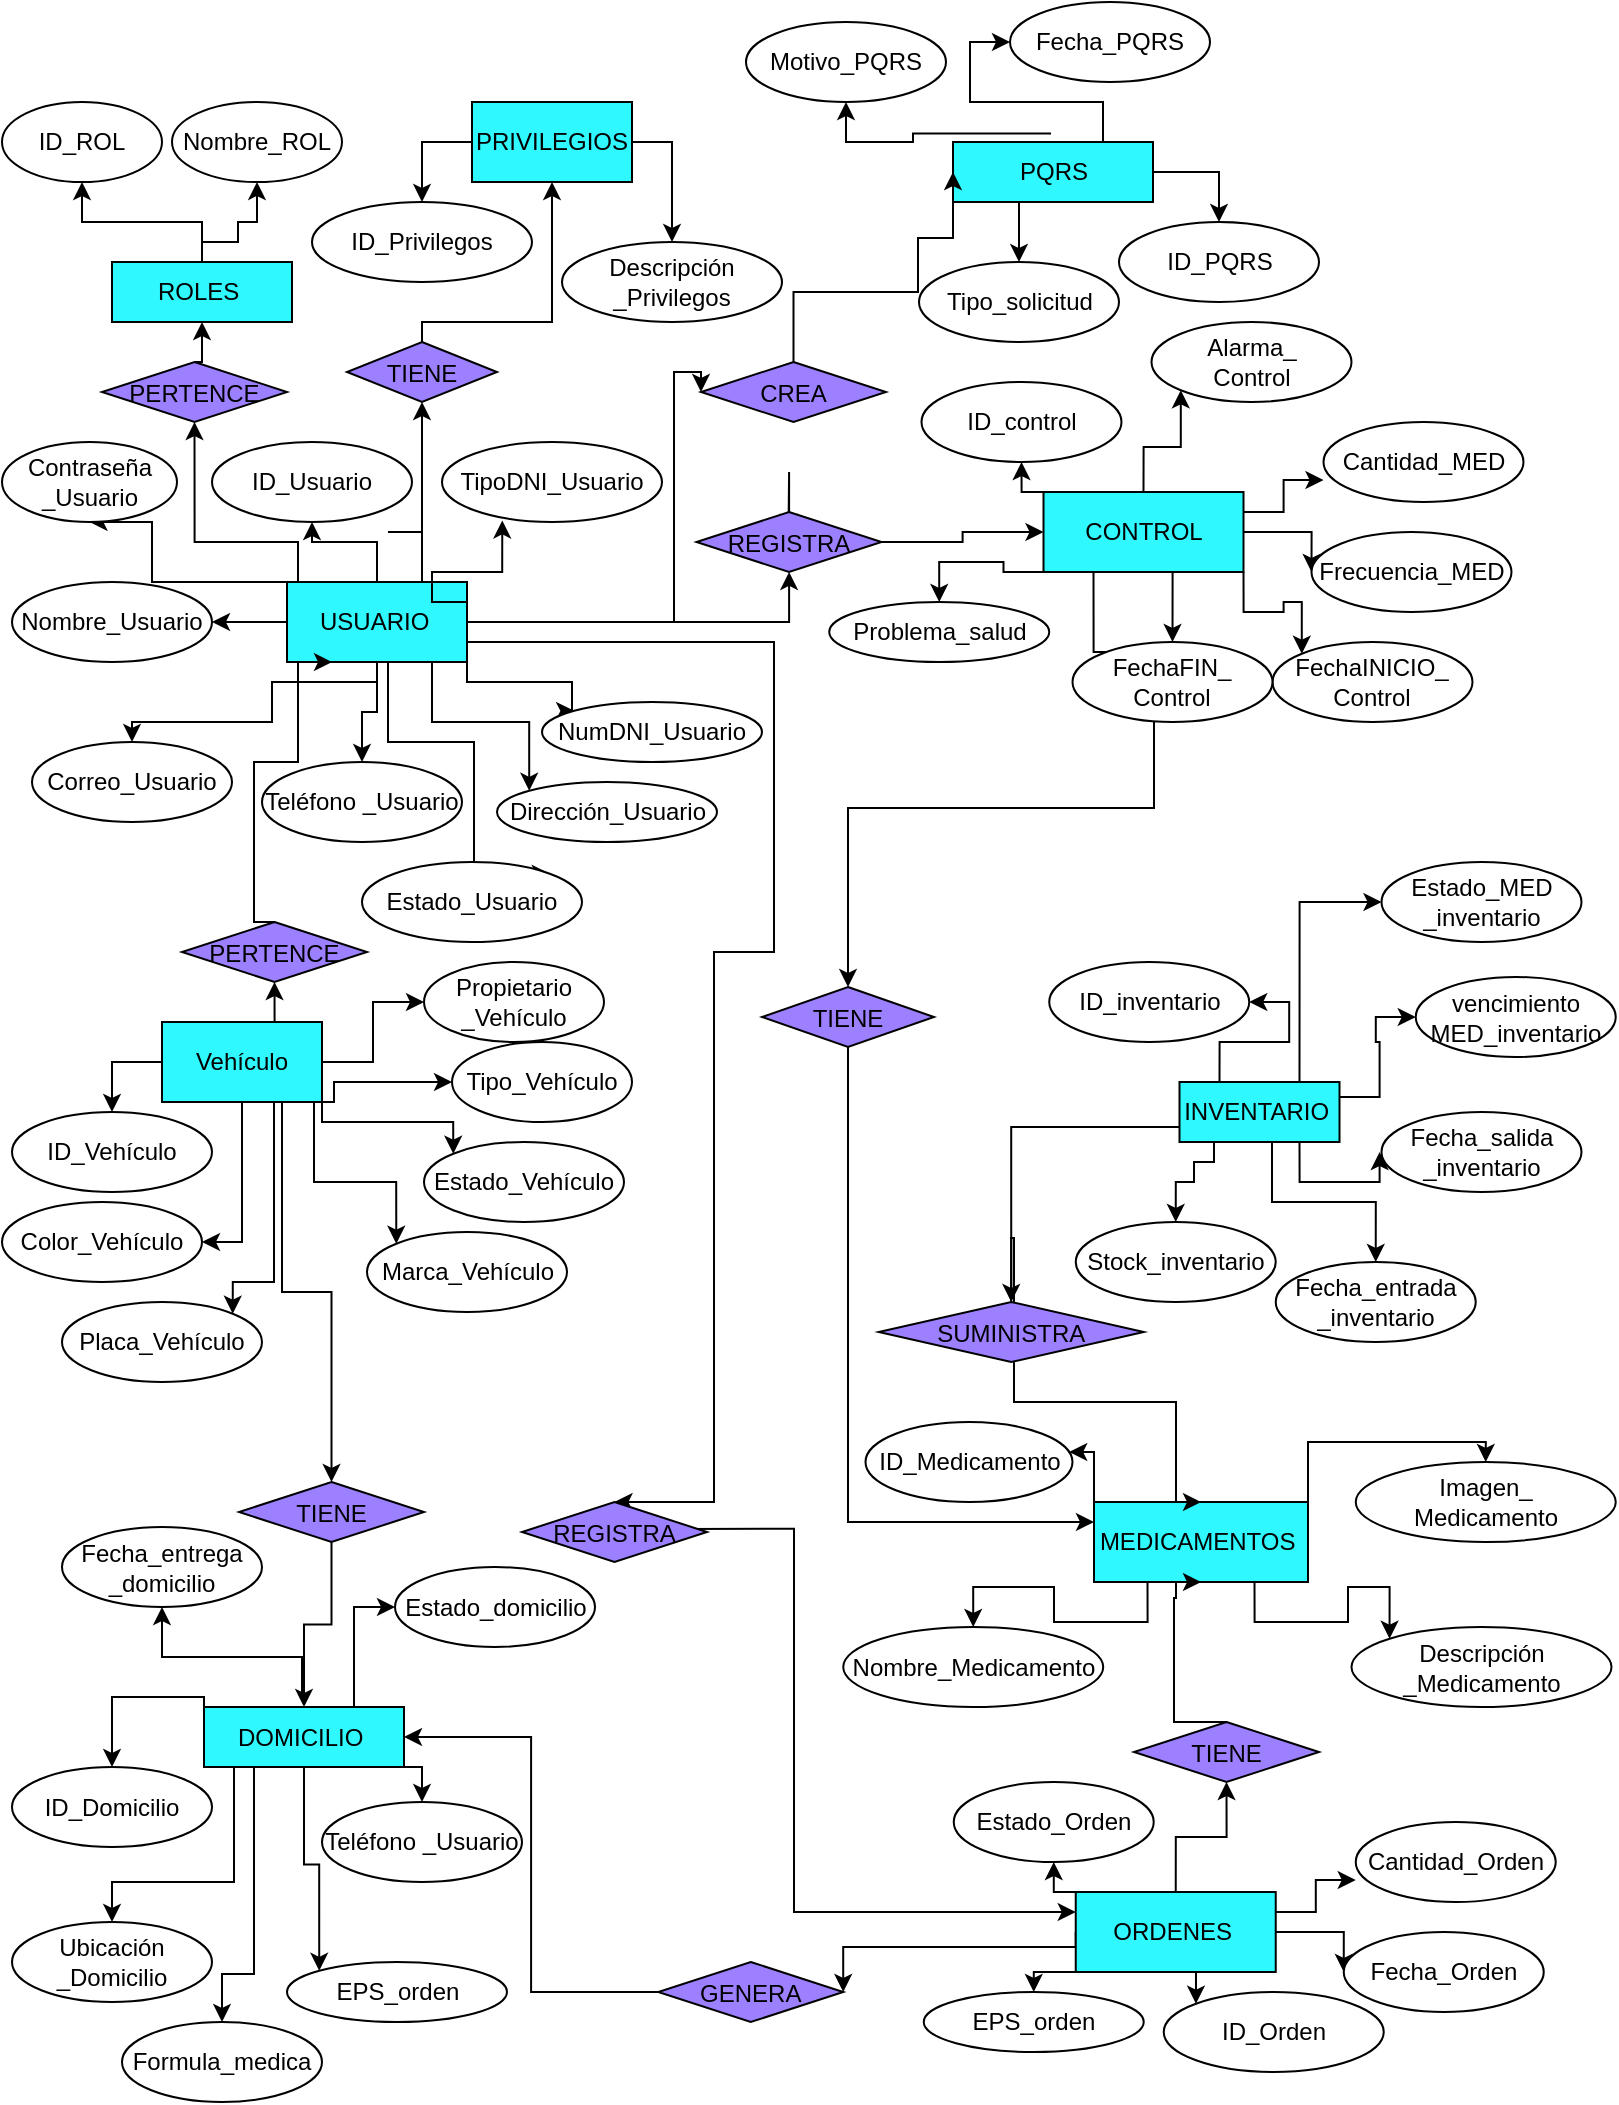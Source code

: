 <mxfile version="27.2.0">
  <diagram name="Página-1" id="BkU9QhQUIdd68A8L0P6W">
    <mxGraphModel dx="1997" dy="1037" grid="1" gridSize="10" guides="1" tooltips="1" connect="1" arrows="1" fold="1" page="1" pageScale="1" pageWidth="827" pageHeight="1169" math="0" shadow="0">
      <root>
        <mxCell id="0" />
        <mxCell id="1" parent="0" />
        <mxCell id="xaVwnvX1pW1te5dj2mxQ-4" style="edgeStyle=orthogonalEdgeStyle;rounded=0;orthogonalLoop=1;jettySize=auto;html=1;entryX=0.5;entryY=1;entryDx=0;entryDy=0;" parent="1" source="90ok9S_lP7ERI0MDJw1I-1" target="xaVwnvX1pW1te5dj2mxQ-1" edge="1">
          <mxGeometry relative="1" as="geometry">
            <mxPoint x="49" y="110" as="targetPoint" />
          </mxGeometry>
        </mxCell>
        <mxCell id="xaVwnvX1pW1te5dj2mxQ-5" style="edgeStyle=orthogonalEdgeStyle;rounded=0;orthogonalLoop=1;jettySize=auto;html=1;exitX=0.5;exitY=1;exitDx=0;exitDy=0;entryX=0.5;entryY=1;entryDx=0;entryDy=0;" parent="1" source="90ok9S_lP7ERI0MDJw1I-1" target="xaVwnvX1pW1te5dj2mxQ-3" edge="1">
          <mxGeometry relative="1" as="geometry">
            <mxPoint x="134" y="120" as="targetPoint" />
            <Array as="points">
              <mxPoint x="104" y="130" />
              <mxPoint x="122" y="130" />
              <mxPoint x="122" y="120" />
            </Array>
          </mxGeometry>
        </mxCell>
        <mxCell id="90ok9S_lP7ERI0MDJw1I-1" value="ROLES&amp;nbsp;" style="rounded=0;whiteSpace=wrap;html=1;fillColor=#30F8FF;" parent="1" vertex="1">
          <mxGeometry x="59" y="140" width="90" height="30" as="geometry" />
        </mxCell>
        <mxCell id="xaVwnvX1pW1te5dj2mxQ-7" style="edgeStyle=orthogonalEdgeStyle;rounded=0;orthogonalLoop=1;jettySize=auto;html=1;exitX=0.5;exitY=1;exitDx=0;exitDy=0;entryX=0.5;entryY=0;entryDx=0;entryDy=0;" parent="1" source="90ok9S_lP7ERI0MDJw1I-2" target="xaVwnvX1pW1te5dj2mxQ-10" edge="1">
          <mxGeometry relative="1" as="geometry">
            <mxPoint x="174" y="370" as="targetPoint" />
            <Array as="points">
              <mxPoint x="139" y="350" />
              <mxPoint x="139" y="370" />
              <mxPoint x="69" y="370" />
            </Array>
          </mxGeometry>
        </mxCell>
        <mxCell id="xaVwnvX1pW1te5dj2mxQ-14" style="edgeStyle=orthogonalEdgeStyle;rounded=0;orthogonalLoop=1;jettySize=auto;html=1;exitX=0;exitY=0.5;exitDx=0;exitDy=0;entryX=1;entryY=0.5;entryDx=0;entryDy=0;" parent="1" source="90ok9S_lP7ERI0MDJw1I-2" target="xaVwnvX1pW1te5dj2mxQ-8" edge="1">
          <mxGeometry relative="1" as="geometry" />
        </mxCell>
        <mxCell id="xaVwnvX1pW1te5dj2mxQ-17" style="edgeStyle=orthogonalEdgeStyle;rounded=0;orthogonalLoop=1;jettySize=auto;html=1;exitX=0;exitY=0;exitDx=0;exitDy=0;entryX=0.5;entryY=1;entryDx=0;entryDy=0;" parent="1" source="90ok9S_lP7ERI0MDJw1I-2" target="xaVwnvX1pW1te5dj2mxQ-16" edge="1">
          <mxGeometry relative="1" as="geometry">
            <Array as="points">
              <mxPoint x="129" y="300" />
              <mxPoint x="79" y="300" />
              <mxPoint x="79" y="280" />
            </Array>
          </mxGeometry>
        </mxCell>
        <mxCell id="xaVwnvX1pW1te5dj2mxQ-18" style="edgeStyle=orthogonalEdgeStyle;rounded=0;orthogonalLoop=1;jettySize=auto;html=1;exitX=0.5;exitY=0;exitDx=0;exitDy=0;entryX=0.5;entryY=1;entryDx=0;entryDy=0;" parent="1" source="90ok9S_lP7ERI0MDJw1I-2" target="xaVwnvX1pW1te5dj2mxQ-12" edge="1">
          <mxGeometry relative="1" as="geometry" />
        </mxCell>
        <mxCell id="xaVwnvX1pW1te5dj2mxQ-21" style="edgeStyle=orthogonalEdgeStyle;rounded=0;orthogonalLoop=1;jettySize=auto;html=1;exitX=0.5;exitY=1;exitDx=0;exitDy=0;entryX=0.5;entryY=0;entryDx=0;entryDy=0;" parent="1" source="90ok9S_lP7ERI0MDJw1I-2" target="xaVwnvX1pW1te5dj2mxQ-13" edge="1">
          <mxGeometry relative="1" as="geometry" />
        </mxCell>
        <mxCell id="xaVwnvX1pW1te5dj2mxQ-90" style="edgeStyle=orthogonalEdgeStyle;rounded=0;orthogonalLoop=1;jettySize=auto;html=1;exitX=0.75;exitY=0;exitDx=0;exitDy=0;entryX=0.5;entryY=1;entryDx=0;entryDy=0;" parent="1" source="90ok9S_lP7ERI0MDJw1I-2" target="xaVwnvX1pW1te5dj2mxQ-91" edge="1">
          <mxGeometry relative="1" as="geometry">
            <mxPoint x="314" y="210" as="targetPoint" />
            <Array as="points">
              <mxPoint x="197" y="275" />
              <mxPoint x="214" y="275" />
              <mxPoint x="214" y="210" />
            </Array>
          </mxGeometry>
        </mxCell>
        <mxCell id="xaVwnvX1pW1te5dj2mxQ-99" style="edgeStyle=orthogonalEdgeStyle;rounded=0;orthogonalLoop=1;jettySize=auto;html=1;exitX=0.25;exitY=0;exitDx=0;exitDy=0;entryX=0.5;entryY=1;entryDx=0;entryDy=0;" parent="1" source="90ok9S_lP7ERI0MDJw1I-2" target="xaVwnvX1pW1te5dj2mxQ-95" edge="1">
          <mxGeometry relative="1" as="geometry">
            <Array as="points">
              <mxPoint x="152" y="280" />
              <mxPoint x="100" y="280" />
            </Array>
          </mxGeometry>
        </mxCell>
        <mxCell id="wxssQNWGxN7WhbjY_FcK-8" style="edgeStyle=orthogonalEdgeStyle;rounded=0;orthogonalLoop=1;jettySize=auto;html=1;exitX=0.75;exitY=1;exitDx=0;exitDy=0;entryX=1;entryY=0;entryDx=0;entryDy=0;" parent="1" source="90ok9S_lP7ERI0MDJw1I-2" target="xaVwnvX1pW1te5dj2mxQ-26" edge="1">
          <mxGeometry relative="1" as="geometry">
            <Array as="points">
              <mxPoint x="197" y="380" />
              <mxPoint x="240" y="380" />
              <mxPoint x="240" y="446" />
            </Array>
          </mxGeometry>
        </mxCell>
        <mxCell id="wxssQNWGxN7WhbjY_FcK-14" style="edgeStyle=orthogonalEdgeStyle;rounded=0;orthogonalLoop=1;jettySize=auto;html=1;exitX=1;exitY=1;exitDx=0;exitDy=0;entryX=0;entryY=0;entryDx=0;entryDy=0;" parent="1" source="90ok9S_lP7ERI0MDJw1I-2" target="xaVwnvX1pW1te5dj2mxQ-11" edge="1">
          <mxGeometry relative="1" as="geometry">
            <Array as="points">
              <mxPoint x="219" y="370" />
              <mxPoint x="267" y="370" />
            </Array>
          </mxGeometry>
        </mxCell>
        <mxCell id="wxssQNWGxN7WhbjY_FcK-15" style="edgeStyle=orthogonalEdgeStyle;rounded=0;orthogonalLoop=1;jettySize=auto;html=1;exitX=1;exitY=1;exitDx=0;exitDy=0;entryX=0;entryY=0;entryDx=0;entryDy=0;" parent="1" source="90ok9S_lP7ERI0MDJw1I-2" target="xaVwnvX1pW1te5dj2mxQ-19" edge="1">
          <mxGeometry relative="1" as="geometry">
            <Array as="points">
              <mxPoint x="289" y="350" />
            </Array>
          </mxGeometry>
        </mxCell>
        <mxCell id="mYfQ8tRDo9UHmEF64cow-31" style="edgeStyle=orthogonalEdgeStyle;rounded=0;orthogonalLoop=1;jettySize=auto;html=1;exitX=1;exitY=0.5;exitDx=0;exitDy=0;entryX=0;entryY=0.5;entryDx=0;entryDy=0;" edge="1" parent="1" source="90ok9S_lP7ERI0MDJw1I-2" target="mYfQ8tRDo9UHmEF64cow-29">
          <mxGeometry relative="1" as="geometry">
            <Array as="points">
              <mxPoint x="340" y="320" />
              <mxPoint x="340" y="195" />
            </Array>
          </mxGeometry>
        </mxCell>
        <mxCell id="mYfQ8tRDo9UHmEF64cow-43" style="edgeStyle=orthogonalEdgeStyle;rounded=0;orthogonalLoop=1;jettySize=auto;html=1;exitX=1;exitY=0.75;exitDx=0;exitDy=0;entryX=0.5;entryY=0;entryDx=0;entryDy=0;" edge="1" parent="1" source="90ok9S_lP7ERI0MDJw1I-2" target="mYfQ8tRDo9UHmEF64cow-42">
          <mxGeometry relative="1" as="geometry">
            <Array as="points">
              <mxPoint x="390" y="330" />
              <mxPoint x="390" y="485" />
              <mxPoint x="360" y="485" />
              <mxPoint x="360" y="760" />
            </Array>
          </mxGeometry>
        </mxCell>
        <mxCell id="mYfQ8tRDo9UHmEF64cow-57" style="edgeStyle=orthogonalEdgeStyle;rounded=0;orthogonalLoop=1;jettySize=auto;html=1;" edge="1" parent="1" source="mYfQ8tRDo9UHmEF64cow-58">
          <mxGeometry relative="1" as="geometry">
            <mxPoint x="397.25" y="275" as="targetPoint" />
          </mxGeometry>
        </mxCell>
        <mxCell id="90ok9S_lP7ERI0MDJw1I-2" value="USUARIO&amp;nbsp;" style="rounded=0;whiteSpace=wrap;html=1;fillColor=#30F8FF;" parent="1" vertex="1">
          <mxGeometry x="146.5" y="300" width="90" height="40" as="geometry" />
        </mxCell>
        <mxCell id="xaVwnvX1pW1te5dj2mxQ-69" style="edgeStyle=orthogonalEdgeStyle;rounded=0;orthogonalLoop=1;jettySize=auto;html=1;exitX=0;exitY=1;exitDx=0;exitDy=0;entryX=0.5;entryY=0;entryDx=0;entryDy=0;" parent="1" source="90ok9S_lP7ERI0MDJw1I-3" target="xaVwnvX1pW1te5dj2mxQ-68" edge="1">
          <mxGeometry relative="1" as="geometry">
            <Array as="points">
              <mxPoint x="105" y="857.5" />
              <mxPoint x="59" y="857.5" />
            </Array>
          </mxGeometry>
        </mxCell>
        <mxCell id="xaVwnvX1pW1te5dj2mxQ-85" style="edgeStyle=orthogonalEdgeStyle;rounded=0;orthogonalLoop=1;jettySize=auto;html=1;exitX=0.5;exitY=1;exitDx=0;exitDy=0;entryX=0.5;entryY=0;entryDx=0;entryDy=0;" parent="1" source="90ok9S_lP7ERI0MDJw1I-3" target="xaVwnvX1pW1te5dj2mxQ-83" edge="1">
          <mxGeometry relative="1" as="geometry">
            <Array as="points">
              <mxPoint x="120" y="893" />
              <mxPoint x="120" y="950" />
              <mxPoint x="59" y="950" />
            </Array>
          </mxGeometry>
        </mxCell>
        <mxCell id="wxssQNWGxN7WhbjY_FcK-12" style="edgeStyle=orthogonalEdgeStyle;rounded=0;orthogonalLoop=1;jettySize=auto;html=1;exitX=0.75;exitY=0;exitDx=0;exitDy=0;entryX=0;entryY=0.5;entryDx=0;entryDy=0;" parent="1" source="90ok9S_lP7ERI0MDJw1I-3" target="wxssQNWGxN7WhbjY_FcK-11" edge="1">
          <mxGeometry relative="1" as="geometry" />
        </mxCell>
        <mxCell id="mYfQ8tRDo9UHmEF64cow-34" style="edgeStyle=orthogonalEdgeStyle;rounded=0;orthogonalLoop=1;jettySize=auto;html=1;exitX=0.25;exitY=1;exitDx=0;exitDy=0;entryX=0.5;entryY=0;entryDx=0;entryDy=0;" edge="1" parent="1" source="90ok9S_lP7ERI0MDJw1I-3" target="mYfQ8tRDo9UHmEF64cow-33">
          <mxGeometry relative="1" as="geometry">
            <Array as="points">
              <mxPoint x="130" y="996" />
              <mxPoint x="114" y="996" />
            </Array>
          </mxGeometry>
        </mxCell>
        <mxCell id="mYfQ8tRDo9UHmEF64cow-36" style="edgeStyle=orthogonalEdgeStyle;rounded=0;orthogonalLoop=1;jettySize=auto;html=1;exitX=0.5;exitY=1;exitDx=0;exitDy=0;entryX=0;entryY=0;entryDx=0;entryDy=0;" edge="1" parent="1" source="90ok9S_lP7ERI0MDJw1I-3" target="mYfQ8tRDo9UHmEF64cow-35">
          <mxGeometry relative="1" as="geometry" />
        </mxCell>
        <mxCell id="mYfQ8tRDo9UHmEF64cow-38" style="edgeStyle=orthogonalEdgeStyle;rounded=0;orthogonalLoop=1;jettySize=auto;html=1;exitX=0.75;exitY=1;exitDx=0;exitDy=0;entryX=0.5;entryY=0;entryDx=0;entryDy=0;" edge="1" parent="1" source="90ok9S_lP7ERI0MDJw1I-3" target="mYfQ8tRDo9UHmEF64cow-37">
          <mxGeometry relative="1" as="geometry" />
        </mxCell>
        <mxCell id="90ok9S_lP7ERI0MDJw1I-3" value="DOMICILIO&amp;nbsp;" style="rounded=0;whiteSpace=wrap;html=1;fillColor=#30F8FF;" parent="1" vertex="1">
          <mxGeometry x="105" y="862.5" width="100" height="30" as="geometry" />
        </mxCell>
        <mxCell id="xaVwnvX1pW1te5dj2mxQ-64" style="edgeStyle=orthogonalEdgeStyle;rounded=0;orthogonalLoop=1;jettySize=auto;html=1;exitX=0.49;exitY=-0.14;exitDx=0;exitDy=0;entryX=0.5;entryY=1;entryDx=0;entryDy=0;exitPerimeter=0;" parent="1" source="90ok9S_lP7ERI0MDJw1I-3" target="xaVwnvX1pW1te5dj2mxQ-63" edge="1">
          <mxGeometry relative="1" as="geometry" />
        </mxCell>
        <mxCell id="xaVwnvX1pW1te5dj2mxQ-40" style="edgeStyle=orthogonalEdgeStyle;rounded=0;orthogonalLoop=1;jettySize=auto;html=1;exitX=0;exitY=0.5;exitDx=0;exitDy=0;" parent="1" source="90ok9S_lP7ERI0MDJw1I-5" target="xaVwnvX1pW1te5dj2mxQ-38" edge="1">
          <mxGeometry relative="1" as="geometry">
            <Array as="points">
              <mxPoint x="550" y="735" />
            </Array>
            <mxPoint x="498.5" y="745" as="targetPoint" />
          </mxGeometry>
        </mxCell>
        <mxCell id="xaVwnvX1pW1te5dj2mxQ-41" style="edgeStyle=orthogonalEdgeStyle;rounded=0;orthogonalLoop=1;jettySize=auto;html=1;exitX=0.25;exitY=1;exitDx=0;exitDy=0;" parent="1" source="90ok9S_lP7ERI0MDJw1I-5" target="xaVwnvX1pW1te5dj2mxQ-39" edge="1">
          <mxGeometry relative="1" as="geometry">
            <mxPoint x="558.5" y="745" as="sourcePoint" />
          </mxGeometry>
        </mxCell>
        <mxCell id="xaVwnvX1pW1te5dj2mxQ-45" style="edgeStyle=orthogonalEdgeStyle;rounded=0;orthogonalLoop=1;jettySize=auto;html=1;exitX=0.75;exitY=1;exitDx=0;exitDy=0;entryX=0;entryY=0;entryDx=0;entryDy=0;" parent="1" source="90ok9S_lP7ERI0MDJw1I-5" target="xaVwnvX1pW1te5dj2mxQ-44" edge="1">
          <mxGeometry relative="1" as="geometry" />
        </mxCell>
        <mxCell id="wxssQNWGxN7WhbjY_FcK-4" style="edgeStyle=orthogonalEdgeStyle;rounded=0;orthogonalLoop=1;jettySize=auto;html=1;exitX=1;exitY=0;exitDx=0;exitDy=0;entryX=0.5;entryY=0;entryDx=0;entryDy=0;" parent="1" source="90ok9S_lP7ERI0MDJw1I-5" target="wxssQNWGxN7WhbjY_FcK-2" edge="1">
          <mxGeometry relative="1" as="geometry">
            <Array as="points">
              <mxPoint x="657" y="730" />
              <mxPoint x="746" y="730" />
            </Array>
          </mxGeometry>
        </mxCell>
        <mxCell id="90ok9S_lP7ERI0MDJw1I-5" value="MEDICAMENTOS&amp;nbsp;" style="rounded=0;whiteSpace=wrap;html=1;fillColor=#30F8FF;" parent="1" vertex="1">
          <mxGeometry x="550" y="760" width="107" height="40" as="geometry" />
        </mxCell>
        <mxCell id="xaVwnvX1pW1te5dj2mxQ-49" style="edgeStyle=orthogonalEdgeStyle;rounded=0;orthogonalLoop=1;jettySize=auto;html=1;exitX=0.25;exitY=1;exitDx=0;exitDy=0;entryX=0.5;entryY=0;entryDx=0;entryDy=0;" parent="1" source="90ok9S_lP7ERI0MDJw1I-6" target="xaVwnvX1pW1te5dj2mxQ-47" edge="1">
          <mxGeometry relative="1" as="geometry">
            <Array as="points">
              <mxPoint x="610" y="580" />
              <mxPoint x="610" y="590" />
              <mxPoint x="600" y="590" />
              <mxPoint x="600" y="600" />
              <mxPoint x="591" y="600" />
            </Array>
          </mxGeometry>
        </mxCell>
        <mxCell id="xaVwnvX1pW1te5dj2mxQ-51" style="edgeStyle=orthogonalEdgeStyle;rounded=0;orthogonalLoop=1;jettySize=auto;html=1;exitX=1;exitY=0.75;exitDx=0;exitDy=0;entryX=0.5;entryY=0;entryDx=0;entryDy=0;" parent="1" source="90ok9S_lP7ERI0MDJw1I-6" target="xaVwnvX1pW1te5dj2mxQ-50" edge="1">
          <mxGeometry relative="1" as="geometry">
            <Array as="points">
              <mxPoint x="639" y="573" />
              <mxPoint x="639" y="610" />
              <mxPoint x="691" y="610" />
            </Array>
          </mxGeometry>
        </mxCell>
        <mxCell id="xaVwnvX1pW1te5dj2mxQ-115" style="edgeStyle=orthogonalEdgeStyle;rounded=0;orthogonalLoop=1;jettySize=auto;html=1;exitX=0;exitY=0.75;exitDx=0;exitDy=0;entryX=0.5;entryY=0;entryDx=0;entryDy=0;" parent="1" source="90ok9S_lP7ERI0MDJw1I-6" target="xaVwnvX1pW1te5dj2mxQ-111" edge="1">
          <mxGeometry relative="1" as="geometry" />
        </mxCell>
        <mxCell id="wxssQNWGxN7WhbjY_FcK-20" style="edgeStyle=orthogonalEdgeStyle;rounded=0;orthogonalLoop=1;jettySize=auto;html=1;exitX=0.75;exitY=1;exitDx=0;exitDy=0;entryX=0;entryY=0.5;entryDx=0;entryDy=0;" parent="1" source="90ok9S_lP7ERI0MDJw1I-6" target="wxssQNWGxN7WhbjY_FcK-17" edge="1">
          <mxGeometry relative="1" as="geometry" />
        </mxCell>
        <mxCell id="wxssQNWGxN7WhbjY_FcK-21" style="edgeStyle=orthogonalEdgeStyle;rounded=0;orthogonalLoop=1;jettySize=auto;html=1;exitX=1;exitY=0.25;exitDx=0;exitDy=0;entryX=0;entryY=0.5;entryDx=0;entryDy=0;" parent="1" source="90ok9S_lP7ERI0MDJw1I-6" target="wxssQNWGxN7WhbjY_FcK-18" edge="1">
          <mxGeometry relative="1" as="geometry" />
        </mxCell>
        <mxCell id="wxssQNWGxN7WhbjY_FcK-23" style="edgeStyle=orthogonalEdgeStyle;rounded=0;orthogonalLoop=1;jettySize=auto;html=1;exitX=0.75;exitY=0;exitDx=0;exitDy=0;entryX=0;entryY=0.5;entryDx=0;entryDy=0;" parent="1" source="90ok9S_lP7ERI0MDJw1I-6" target="wxssQNWGxN7WhbjY_FcK-22" edge="1">
          <mxGeometry relative="1" as="geometry" />
        </mxCell>
        <mxCell id="mYfQ8tRDo9UHmEF64cow-71" style="edgeStyle=orthogonalEdgeStyle;rounded=0;orthogonalLoop=1;jettySize=auto;html=1;exitX=0.25;exitY=0;exitDx=0;exitDy=0;entryX=1;entryY=0.5;entryDx=0;entryDy=0;" edge="1" parent="1" source="90ok9S_lP7ERI0MDJw1I-6" target="xaVwnvX1pW1te5dj2mxQ-46">
          <mxGeometry relative="1" as="geometry" />
        </mxCell>
        <mxCell id="90ok9S_lP7ERI0MDJw1I-6" value="INVENTARIO&amp;nbsp;" style="rounded=0;whiteSpace=wrap;html=1;fillColor=#30F8FF;" parent="1" vertex="1">
          <mxGeometry x="592.75" y="550" width="80" height="30" as="geometry" />
        </mxCell>
        <mxCell id="xaVwnvX1pW1te5dj2mxQ-59" style="edgeStyle=orthogonalEdgeStyle;rounded=0;orthogonalLoop=1;jettySize=auto;html=1;exitX=0.75;exitY=1;exitDx=0;exitDy=0;entryX=0;entryY=0;entryDx=0;entryDy=0;" parent="1" source="90ok9S_lP7ERI0MDJw1I-7" target="xaVwnvX1pW1te5dj2mxQ-56" edge="1">
          <mxGeometry relative="1" as="geometry" />
        </mxCell>
        <mxCell id="xaVwnvX1pW1te5dj2mxQ-60" style="edgeStyle=orthogonalEdgeStyle;rounded=0;orthogonalLoop=1;jettySize=auto;html=1;exitX=1;exitY=0.5;exitDx=0;exitDy=0;entryX=0;entryY=0.5;entryDx=0;entryDy=0;" parent="1" source="90ok9S_lP7ERI0MDJw1I-7" target="xaVwnvX1pW1te5dj2mxQ-57" edge="1">
          <mxGeometry relative="1" as="geometry" />
        </mxCell>
        <mxCell id="xaVwnvX1pW1te5dj2mxQ-61" style="edgeStyle=orthogonalEdgeStyle;rounded=0;orthogonalLoop=1;jettySize=auto;html=1;exitX=1;exitY=0.25;exitDx=0;exitDy=0;entryX=0;entryY=0.725;entryDx=0;entryDy=0;entryPerimeter=0;" parent="1" source="90ok9S_lP7ERI0MDJw1I-7" target="xaVwnvX1pW1te5dj2mxQ-62" edge="1">
          <mxGeometry relative="1" as="geometry">
            <mxPoint x="674.87" y="955" as="targetPoint" />
          </mxGeometry>
        </mxCell>
        <mxCell id="xaVwnvX1pW1te5dj2mxQ-123" style="edgeStyle=orthogonalEdgeStyle;rounded=0;orthogonalLoop=1;jettySize=auto;html=1;exitX=0.25;exitY=0;exitDx=0;exitDy=0;entryX=0.5;entryY=1;entryDx=0;entryDy=0;" parent="1" source="90ok9S_lP7ERI0MDJw1I-7" target="xaVwnvX1pW1te5dj2mxQ-124" edge="1">
          <mxGeometry relative="1" as="geometry">
            <mxPoint x="559.537" y="935" as="targetPoint" />
          </mxGeometry>
        </mxCell>
        <mxCell id="wxssQNWGxN7WhbjY_FcK-16" style="edgeStyle=orthogonalEdgeStyle;rounded=0;orthogonalLoop=1;jettySize=auto;html=1;exitX=0;exitY=1;exitDx=0;exitDy=0;entryX=0.5;entryY=0;entryDx=0;entryDy=0;" parent="1" source="90ok9S_lP7ERI0MDJw1I-7" target="xaVwnvX1pW1te5dj2mxQ-55" edge="1">
          <mxGeometry relative="1" as="geometry" />
        </mxCell>
        <mxCell id="mYfQ8tRDo9UHmEF64cow-45" style="edgeStyle=orthogonalEdgeStyle;rounded=0;orthogonalLoop=1;jettySize=auto;html=1;exitX=0;exitY=0.5;exitDx=0;exitDy=0;entryX=1;entryY=0.5;entryDx=0;entryDy=0;" edge="1" parent="1" source="90ok9S_lP7ERI0MDJw1I-7" target="xaVwnvX1pW1te5dj2mxQ-118">
          <mxGeometry relative="1" as="geometry">
            <mxPoint x="400.62" y="1155" as="targetPoint" />
            <Array as="points">
              <mxPoint x="541.12" y="982.5" />
              <mxPoint x="425.12" y="982.5" />
            </Array>
          </mxGeometry>
        </mxCell>
        <mxCell id="mYfQ8tRDo9UHmEF64cow-68" style="edgeStyle=orthogonalEdgeStyle;rounded=0;orthogonalLoop=1;jettySize=auto;html=1;exitX=0.5;exitY=0;exitDx=0;exitDy=0;entryX=0.5;entryY=1;entryDx=0;entryDy=0;" edge="1" parent="1" source="90ok9S_lP7ERI0MDJw1I-7" target="mYfQ8tRDo9UHmEF64cow-67">
          <mxGeometry relative="1" as="geometry" />
        </mxCell>
        <mxCell id="90ok9S_lP7ERI0MDJw1I-7" value="ORDENES&amp;nbsp;" style="rounded=0;whiteSpace=wrap;html=1;fillColor=#30F8FF;" parent="1" vertex="1">
          <mxGeometry x="540.87" y="955" width="100" height="40" as="geometry" />
        </mxCell>
        <mxCell id="xaVwnvX1pW1te5dj2mxQ-1" value="ID_ROL" style="ellipse;whiteSpace=wrap;html=1;" parent="1" vertex="1">
          <mxGeometry x="4" y="60" width="80" height="40" as="geometry" />
        </mxCell>
        <mxCell id="xaVwnvX1pW1te5dj2mxQ-3" value="Nombre_ROL" style="ellipse;whiteSpace=wrap;html=1;" parent="1" vertex="1">
          <mxGeometry x="89" y="60" width="85" height="40" as="geometry" />
        </mxCell>
        <mxCell id="xaVwnvX1pW1te5dj2mxQ-8" value="Nombre_Usuario" style="ellipse;whiteSpace=wrap;html=1;" parent="1" vertex="1">
          <mxGeometry x="9" y="300" width="100" height="40" as="geometry" />
        </mxCell>
        <mxCell id="xaVwnvX1pW1te5dj2mxQ-10" value="Correo_Usuario" style="ellipse;whiteSpace=wrap;html=1;" parent="1" vertex="1">
          <mxGeometry x="19" y="380" width="100" height="40" as="geometry" />
        </mxCell>
        <mxCell id="xaVwnvX1pW1te5dj2mxQ-11" value="Dirección_Usuario" style="ellipse;whiteSpace=wrap;html=1;" parent="1" vertex="1">
          <mxGeometry x="251.5" y="400" width="110" height="30" as="geometry" />
        </mxCell>
        <mxCell id="xaVwnvX1pW1te5dj2mxQ-12" value="ID_Usuario" style="ellipse;whiteSpace=wrap;html=1;" parent="1" vertex="1">
          <mxGeometry x="109" y="230" width="100" height="40" as="geometry" />
        </mxCell>
        <mxCell id="xaVwnvX1pW1te5dj2mxQ-13" value="Teléfono _Usuario" style="ellipse;whiteSpace=wrap;html=1;" parent="1" vertex="1">
          <mxGeometry x="134" y="390" width="100" height="40" as="geometry" />
        </mxCell>
        <mxCell id="xaVwnvX1pW1te5dj2mxQ-16" value="Contraseña _Usuario" style="ellipse;whiteSpace=wrap;html=1;" parent="1" vertex="1">
          <mxGeometry x="4" y="230" width="87.5" height="40" as="geometry" />
        </mxCell>
        <mxCell id="xaVwnvX1pW1te5dj2mxQ-19" value="NumDNI_Usuario" style="ellipse;whiteSpace=wrap;html=1;" parent="1" vertex="1">
          <mxGeometry x="274" y="360" width="110" height="30" as="geometry" />
        </mxCell>
        <mxCell id="xaVwnvX1pW1te5dj2mxQ-20" value="TipoDNI_Usuario" style="ellipse;whiteSpace=wrap;html=1;" parent="1" vertex="1">
          <mxGeometry x="224" y="230" width="110" height="40" as="geometry" />
        </mxCell>
        <mxCell id="xaVwnvX1pW1te5dj2mxQ-22" style="edgeStyle=orthogonalEdgeStyle;rounded=0;orthogonalLoop=1;jettySize=auto;html=1;exitX=1;exitY=0.25;exitDx=0;exitDy=0;entryX=0.274;entryY=0.981;entryDx=0;entryDy=0;entryPerimeter=0;" parent="1" source="90ok9S_lP7ERI0MDJw1I-2" target="xaVwnvX1pW1te5dj2mxQ-20" edge="1">
          <mxGeometry relative="1" as="geometry">
            <Array as="points">
              <mxPoint x="219" y="310" />
              <mxPoint x="219" y="295" />
              <mxPoint x="254" y="295" />
            </Array>
          </mxGeometry>
        </mxCell>
        <mxCell id="xaVwnvX1pW1te5dj2mxQ-26" value="Estado_Usuario" style="ellipse;whiteSpace=wrap;html=1;" parent="1" vertex="1">
          <mxGeometry x="184" y="440" width="110" height="40" as="geometry" />
        </mxCell>
        <mxCell id="xaVwnvX1pW1te5dj2mxQ-33" style="edgeStyle=orthogonalEdgeStyle;rounded=0;orthogonalLoop=1;jettySize=auto;html=1;exitX=0;exitY=0.5;exitDx=0;exitDy=0;entryX=0.5;entryY=0;entryDx=0;entryDy=0;" parent="1" source="xaVwnvX1pW1te5dj2mxQ-29" target="xaVwnvX1pW1te5dj2mxQ-31" edge="1">
          <mxGeometry relative="1" as="geometry">
            <Array as="points">
              <mxPoint x="214" y="80" />
            </Array>
          </mxGeometry>
        </mxCell>
        <mxCell id="xaVwnvX1pW1te5dj2mxQ-37" style="edgeStyle=orthogonalEdgeStyle;rounded=0;orthogonalLoop=1;jettySize=auto;html=1;exitX=1;exitY=0.5;exitDx=0;exitDy=0;entryX=0.5;entryY=0;entryDx=0;entryDy=0;" parent="1" source="xaVwnvX1pW1te5dj2mxQ-29" target="xaVwnvX1pW1te5dj2mxQ-34" edge="1">
          <mxGeometry relative="1" as="geometry">
            <mxPoint x="403" y="126" as="targetPoint" />
            <Array as="points">
              <mxPoint x="339" y="80" />
            </Array>
          </mxGeometry>
        </mxCell>
        <mxCell id="xaVwnvX1pW1te5dj2mxQ-29" value="PRIVILEGIOS" style="rounded=0;whiteSpace=wrap;html=1;fillColor=#30F8FF;" parent="1" vertex="1">
          <mxGeometry x="239" y="60" width="80" height="40" as="geometry" />
        </mxCell>
        <mxCell id="xaVwnvX1pW1te5dj2mxQ-31" value="ID_Privilegos" style="ellipse;whiteSpace=wrap;html=1;" parent="1" vertex="1">
          <mxGeometry x="159" y="110" width="110" height="40" as="geometry" />
        </mxCell>
        <mxCell id="xaVwnvX1pW1te5dj2mxQ-34" value="Descripción _Privilegos" style="ellipse;whiteSpace=wrap;html=1;" parent="1" vertex="1">
          <mxGeometry x="284" y="130" width="110" height="40" as="geometry" />
        </mxCell>
        <mxCell id="xaVwnvX1pW1te5dj2mxQ-38" value="ID_Medicamento" style="ellipse;whiteSpace=wrap;html=1;" parent="1" vertex="1">
          <mxGeometry x="435.75" y="720" width="103.5" height="40" as="geometry" />
        </mxCell>
        <mxCell id="xaVwnvX1pW1te5dj2mxQ-39" value="Nombre_Medicamento" style="ellipse;whiteSpace=wrap;html=1;" parent="1" vertex="1">
          <mxGeometry x="424.62" y="822.5" width="130" height="40" as="geometry" />
        </mxCell>
        <mxCell id="xaVwnvX1pW1te5dj2mxQ-44" value="Descripción _Medicamento" style="ellipse;whiteSpace=wrap;html=1;" parent="1" vertex="1">
          <mxGeometry x="678.75" y="822.5" width="130" height="40" as="geometry" />
        </mxCell>
        <mxCell id="xaVwnvX1pW1te5dj2mxQ-46" value="ID_inventario" style="ellipse;whiteSpace=wrap;html=1;" parent="1" vertex="1">
          <mxGeometry x="527.62" y="490" width="100" height="40" as="geometry" />
        </mxCell>
        <mxCell id="xaVwnvX1pW1te5dj2mxQ-47" value="Stock_inventario" style="ellipse;whiteSpace=wrap;html=1;" parent="1" vertex="1">
          <mxGeometry x="540.87" y="620" width="100" height="40" as="geometry" />
        </mxCell>
        <mxCell id="xaVwnvX1pW1te5dj2mxQ-50" value="Fecha_entrada&lt;div&gt;_inventario&lt;/div&gt;" style="ellipse;whiteSpace=wrap;html=1;" parent="1" vertex="1">
          <mxGeometry x="640.87" y="640" width="100" height="40" as="geometry" />
        </mxCell>
        <mxCell id="xaVwnvX1pW1te5dj2mxQ-55" value="EPS_orden" style="ellipse;whiteSpace=wrap;html=1;" parent="1" vertex="1">
          <mxGeometry x="464.87" y="1005" width="110" height="30" as="geometry" />
        </mxCell>
        <mxCell id="xaVwnvX1pW1te5dj2mxQ-56" value="ID&lt;span style=&quot;background-color: initial;&quot;&gt;_Orden&lt;/span&gt;" style="ellipse;whiteSpace=wrap;html=1;" parent="1" vertex="1">
          <mxGeometry x="584.87" y="1005" width="110" height="40" as="geometry" />
        </mxCell>
        <mxCell id="xaVwnvX1pW1te5dj2mxQ-57" value="Fecha_Orden" style="ellipse;whiteSpace=wrap;html=1;" parent="1" vertex="1">
          <mxGeometry x="674.87" y="975" width="100" height="40" as="geometry" />
        </mxCell>
        <mxCell id="xaVwnvX1pW1te5dj2mxQ-62" value="Cantidad_Orden" style="ellipse;whiteSpace=wrap;html=1;" parent="1" vertex="1">
          <mxGeometry x="680.87" y="920" width="100" height="40" as="geometry" />
        </mxCell>
        <mxCell id="xaVwnvX1pW1te5dj2mxQ-63" value="Fecha_entrega _domicilio" style="ellipse;whiteSpace=wrap;html=1;" parent="1" vertex="1">
          <mxGeometry x="34" y="772.5" width="100" height="40" as="geometry" />
        </mxCell>
        <mxCell id="xaVwnvX1pW1te5dj2mxQ-68" value="ID_Domicilio" style="ellipse;whiteSpace=wrap;html=1;" parent="1" vertex="1">
          <mxGeometry x="9" y="892.5" width="100" height="40" as="geometry" />
        </mxCell>
        <mxCell id="xaVwnvX1pW1te5dj2mxQ-75" style="edgeStyle=orthogonalEdgeStyle;rounded=0;orthogonalLoop=1;jettySize=auto;html=1;exitX=0;exitY=0.75;exitDx=0;exitDy=0;entryX=0.5;entryY=0;entryDx=0;entryDy=0;" parent="1" source="xaVwnvX1pW1te5dj2mxQ-71" target="xaVwnvX1pW1te5dj2mxQ-72" edge="1">
          <mxGeometry relative="1" as="geometry">
            <mxPoint x="74" y="560" as="targetPoint" />
            <Array as="points">
              <mxPoint x="84" y="540" />
              <mxPoint x="59" y="540" />
            </Array>
          </mxGeometry>
        </mxCell>
        <mxCell id="xaVwnvX1pW1te5dj2mxQ-76" style="edgeStyle=orthogonalEdgeStyle;rounded=0;orthogonalLoop=1;jettySize=auto;html=1;exitX=0.5;exitY=1;exitDx=0;exitDy=0;entryX=1;entryY=0.5;entryDx=0;entryDy=0;" parent="1" source="xaVwnvX1pW1te5dj2mxQ-71" target="xaVwnvX1pW1te5dj2mxQ-73" edge="1">
          <mxGeometry relative="1" as="geometry">
            <Array as="points">
              <mxPoint x="124" y="630" />
            </Array>
          </mxGeometry>
        </mxCell>
        <mxCell id="xaVwnvX1pW1te5dj2mxQ-80" style="edgeStyle=orthogonalEdgeStyle;rounded=0;orthogonalLoop=1;jettySize=auto;html=1;exitX=1;exitY=1;exitDx=0;exitDy=0;entryX=0;entryY=0.5;entryDx=0;entryDy=0;" parent="1" source="xaVwnvX1pW1te5dj2mxQ-71" target="xaVwnvX1pW1te5dj2mxQ-78" edge="1">
          <mxGeometry relative="1" as="geometry">
            <Array as="points">
              <mxPoint x="170" y="560" />
              <mxPoint x="170" y="550" />
            </Array>
          </mxGeometry>
        </mxCell>
        <mxCell id="xaVwnvX1pW1te5dj2mxQ-82" style="edgeStyle=orthogonalEdgeStyle;rounded=0;orthogonalLoop=1;jettySize=auto;html=1;exitX=1;exitY=0.5;exitDx=0;exitDy=0;entryX=0;entryY=0.5;entryDx=0;entryDy=0;" parent="1" source="xaVwnvX1pW1te5dj2mxQ-71" target="xaVwnvX1pW1te5dj2mxQ-81" edge="1">
          <mxGeometry relative="1" as="geometry" />
        </mxCell>
        <mxCell id="f1HJiwLRENyDKbowDYg4-3" style="edgeStyle=orthogonalEdgeStyle;rounded=0;orthogonalLoop=1;jettySize=auto;html=1;exitX=0.5;exitY=0;exitDx=0;exitDy=0;entryX=0.5;entryY=1;entryDx=0;entryDy=0;" parent="1" source="xaVwnvX1pW1te5dj2mxQ-71" target="xaVwnvX1pW1te5dj2mxQ-98" edge="1">
          <mxGeometry relative="1" as="geometry" />
        </mxCell>
        <mxCell id="mYfQ8tRDo9UHmEF64cow-7" style="edgeStyle=orthogonalEdgeStyle;rounded=0;orthogonalLoop=1;jettySize=auto;html=1;exitX=0.75;exitY=1;exitDx=0;exitDy=0;entryX=1;entryY=0;entryDx=0;entryDy=0;" edge="1" parent="1" source="xaVwnvX1pW1te5dj2mxQ-71" target="xaVwnvX1pW1te5dj2mxQ-74">
          <mxGeometry relative="1" as="geometry">
            <Array as="points">
              <mxPoint x="140" y="560" />
              <mxPoint x="140" y="650" />
              <mxPoint x="119" y="650" />
            </Array>
          </mxGeometry>
        </mxCell>
        <mxCell id="mYfQ8tRDo9UHmEF64cow-8" style="edgeStyle=orthogonalEdgeStyle;rounded=0;orthogonalLoop=1;jettySize=auto;html=1;exitX=0.75;exitY=1;exitDx=0;exitDy=0;entryX=0;entryY=0;entryDx=0;entryDy=0;" edge="1" parent="1" source="xaVwnvX1pW1te5dj2mxQ-71" target="mYfQ8tRDo9UHmEF64cow-6">
          <mxGeometry relative="1" as="geometry">
            <Array as="points">
              <mxPoint x="160" y="560" />
              <mxPoint x="160" y="600" />
              <mxPoint x="201" y="600" />
            </Array>
          </mxGeometry>
        </mxCell>
        <mxCell id="mYfQ8tRDo9UHmEF64cow-10" style="edgeStyle=orthogonalEdgeStyle;rounded=0;orthogonalLoop=1;jettySize=auto;html=1;exitX=1;exitY=1;exitDx=0;exitDy=0;entryX=0;entryY=0;entryDx=0;entryDy=0;" edge="1" parent="1" source="xaVwnvX1pW1te5dj2mxQ-71" target="mYfQ8tRDo9UHmEF64cow-9">
          <mxGeometry relative="1" as="geometry">
            <Array as="points">
              <mxPoint x="164" y="570" />
              <mxPoint x="230" y="570" />
            </Array>
          </mxGeometry>
        </mxCell>
        <mxCell id="xaVwnvX1pW1te5dj2mxQ-71" value="Vehículo" style="rounded=0;whiteSpace=wrap;html=1;fillColor=#30F8FF;" parent="1" vertex="1">
          <mxGeometry x="84" y="520" width="80" height="40" as="geometry" />
        </mxCell>
        <mxCell id="xaVwnvX1pW1te5dj2mxQ-72" value="ID_Vehículo" style="ellipse;whiteSpace=wrap;html=1;" parent="1" vertex="1">
          <mxGeometry x="9" y="565" width="100" height="40" as="geometry" />
        </mxCell>
        <mxCell id="xaVwnvX1pW1te5dj2mxQ-73" value="Color_Vehículo" style="ellipse;whiteSpace=wrap;html=1;" parent="1" vertex="1">
          <mxGeometry x="4" y="610" width="100" height="40" as="geometry" />
        </mxCell>
        <mxCell id="xaVwnvX1pW1te5dj2mxQ-74" value="Placa_Vehículo" style="ellipse;whiteSpace=wrap;html=1;" parent="1" vertex="1">
          <mxGeometry x="34" y="660" width="100" height="40" as="geometry" />
        </mxCell>
        <mxCell id="xaVwnvX1pW1te5dj2mxQ-78" value="Tipo_Vehículo" style="ellipse;whiteSpace=wrap;html=1;" parent="1" vertex="1">
          <mxGeometry x="229" y="530" width="90" height="40" as="geometry" />
        </mxCell>
        <mxCell id="xaVwnvX1pW1te5dj2mxQ-81" value="Propietario _Vehículo" style="ellipse;whiteSpace=wrap;html=1;" parent="1" vertex="1">
          <mxGeometry x="215" y="490" width="90" height="40" as="geometry" />
        </mxCell>
        <mxCell id="xaVwnvX1pW1te5dj2mxQ-83" value="Ubicación _Domicilio" style="ellipse;whiteSpace=wrap;html=1;" parent="1" vertex="1">
          <mxGeometry x="9" y="970" width="100" height="40" as="geometry" />
        </mxCell>
        <mxCell id="xaVwnvX1pW1te5dj2mxQ-92" style="edgeStyle=orthogonalEdgeStyle;rounded=0;orthogonalLoop=1;jettySize=auto;html=1;exitX=0.5;exitY=0;exitDx=0;exitDy=0;" parent="1" source="xaVwnvX1pW1te5dj2mxQ-91" target="xaVwnvX1pW1te5dj2mxQ-29" edge="1">
          <mxGeometry relative="1" as="geometry">
            <mxPoint x="264" y="200" as="sourcePoint" />
            <Array as="points">
              <mxPoint x="214" y="170" />
              <mxPoint x="279" y="170" />
            </Array>
          </mxGeometry>
        </mxCell>
        <mxCell id="xaVwnvX1pW1te5dj2mxQ-91" value="TIENE" style="rhombus;fillColor=#9D80FF;" parent="1" vertex="1">
          <mxGeometry x="176.5" y="180" width="75" height="30" as="geometry" />
        </mxCell>
        <mxCell id="xaVwnvX1pW1te5dj2mxQ-100" style="edgeStyle=orthogonalEdgeStyle;rounded=0;orthogonalLoop=1;jettySize=auto;html=1;exitX=0.5;exitY=0;exitDx=0;exitDy=0;entryX=0.5;entryY=1;entryDx=0;entryDy=0;" parent="1" source="xaVwnvX1pW1te5dj2mxQ-95" target="90ok9S_lP7ERI0MDJw1I-1" edge="1">
          <mxGeometry relative="1" as="geometry" />
        </mxCell>
        <mxCell id="xaVwnvX1pW1te5dj2mxQ-95" value="PERTENCE" style="rhombus;fillColor=#9D80FF;" parent="1" vertex="1">
          <mxGeometry x="54" y="190" width="92.5" height="30" as="geometry" />
        </mxCell>
        <mxCell id="f1HJiwLRENyDKbowDYg4-4" style="edgeStyle=orthogonalEdgeStyle;rounded=0;orthogonalLoop=1;jettySize=auto;html=1;exitX=0.5;exitY=0;exitDx=0;exitDy=0;entryX=0.25;entryY=1;entryDx=0;entryDy=0;" parent="1" source="xaVwnvX1pW1te5dj2mxQ-98" target="90ok9S_lP7ERI0MDJw1I-2" edge="1">
          <mxGeometry relative="1" as="geometry">
            <Array as="points">
              <mxPoint x="130" y="470" />
              <mxPoint x="130" y="390" />
              <mxPoint x="152" y="390" />
            </Array>
          </mxGeometry>
        </mxCell>
        <mxCell id="xaVwnvX1pW1te5dj2mxQ-98" value="PERTENCE" style="rhombus;fillColor=#9D80FF;" parent="1" vertex="1">
          <mxGeometry x="94" y="470" width="92.5" height="30" as="geometry" />
        </mxCell>
        <mxCell id="wxssQNWGxN7WhbjY_FcK-6" style="edgeStyle=orthogonalEdgeStyle;rounded=0;orthogonalLoop=1;jettySize=auto;html=1;entryX=0.5;entryY=0;entryDx=0;entryDy=0;exitX=0.5;exitY=1;exitDx=0;exitDy=0;" parent="1" source="xaVwnvX1pW1te5dj2mxQ-111" target="90ok9S_lP7ERI0MDJw1I-5" edge="1">
          <mxGeometry relative="1" as="geometry">
            <mxPoint x="490" y="650" as="sourcePoint" />
            <Array as="points">
              <mxPoint x="510" y="628" />
              <mxPoint x="510" y="710" />
              <mxPoint x="591" y="710" />
              <mxPoint x="591" y="760" />
            </Array>
          </mxGeometry>
        </mxCell>
        <mxCell id="xaVwnvX1pW1te5dj2mxQ-111" value="SUMINISTRA" style="rhombus;fillColor=#9D80FF;" parent="1" vertex="1">
          <mxGeometry x="442.37" y="660" width="132.5" height="30" as="geometry" />
        </mxCell>
        <mxCell id="mYfQ8tRDo9UHmEF64cow-46" style="edgeStyle=orthogonalEdgeStyle;rounded=0;orthogonalLoop=1;jettySize=auto;html=1;exitX=0;exitY=0.5;exitDx=0;exitDy=0;entryX=1;entryY=0.5;entryDx=0;entryDy=0;" edge="1" parent="1" source="xaVwnvX1pW1te5dj2mxQ-118" target="90ok9S_lP7ERI0MDJw1I-3">
          <mxGeometry relative="1" as="geometry" />
        </mxCell>
        <mxCell id="xaVwnvX1pW1te5dj2mxQ-118" value="GENERA" style="rhombus;fillColor=#9D80FF;" parent="1" vertex="1">
          <mxGeometry x="332.12" y="990" width="92.5" height="30" as="geometry" />
        </mxCell>
        <mxCell id="f1HJiwLRENyDKbowDYg4-2" style="edgeStyle=orthogonalEdgeStyle;rounded=0;orthogonalLoop=1;jettySize=auto;html=1;exitX=0.5;exitY=1;exitDx=0;exitDy=0;entryX=0;entryY=0.25;entryDx=0;entryDy=0;" parent="1" source="xaVwnvX1pW1te5dj2mxQ-120" target="90ok9S_lP7ERI0MDJw1I-5" edge="1">
          <mxGeometry relative="1" as="geometry" />
        </mxCell>
        <mxCell id="xaVwnvX1pW1te5dj2mxQ-120" value="TIENE" style="rhombus;fillColor=#9D80FF;" parent="1" vertex="1">
          <mxGeometry x="384" y="502.5" width="86" height="30" as="geometry" />
        </mxCell>
        <mxCell id="xaVwnvX1pW1te5dj2mxQ-124" value="Estado_Orden" style="ellipse;whiteSpace=wrap;html=1;" parent="1" vertex="1">
          <mxGeometry x="479.87" y="900" width="100" height="40" as="geometry" />
        </mxCell>
        <mxCell id="wxssQNWGxN7WhbjY_FcK-2" value="Imagen_&lt;div&gt;Medicamento&lt;/div&gt;" style="ellipse;whiteSpace=wrap;html=1;" parent="1" vertex="1">
          <mxGeometry x="680.87" y="740" width="130" height="40" as="geometry" />
        </mxCell>
        <mxCell id="wxssQNWGxN7WhbjY_FcK-11" value="Estado_domicilio" style="ellipse;whiteSpace=wrap;html=1;" parent="1" vertex="1">
          <mxGeometry x="200.5" y="792.5" width="100" height="40" as="geometry" />
        </mxCell>
        <mxCell id="wxssQNWGxN7WhbjY_FcK-17" value="Fecha_salida&lt;div&gt;_inventario&lt;/div&gt;" style="ellipse;whiteSpace=wrap;html=1;" parent="1" vertex="1">
          <mxGeometry x="693.75" y="565" width="100" height="40" as="geometry" />
        </mxCell>
        <mxCell id="wxssQNWGxN7WhbjY_FcK-18" value="&lt;div&gt;vencimiento&lt;/div&gt;&lt;div&gt;&lt;span style=&quot;background-color: initial;&quot;&gt;MED&lt;/span&gt;&lt;span style=&quot;background-color: initial;&quot;&gt;_inventario&lt;/span&gt;&lt;/div&gt;" style="ellipse;whiteSpace=wrap;html=1;" parent="1" vertex="1">
          <mxGeometry x="710.87" y="497.5" width="100" height="40" as="geometry" />
        </mxCell>
        <mxCell id="wxssQNWGxN7WhbjY_FcK-22" value="Estado_MED&lt;div&gt;_inventario&lt;/div&gt;" style="ellipse;whiteSpace=wrap;html=1;" parent="1" vertex="1">
          <mxGeometry x="693.75" y="440" width="100" height="40" as="geometry" />
        </mxCell>
        <mxCell id="mYfQ8tRDo9UHmEF64cow-2" style="edgeStyle=orthogonalEdgeStyle;rounded=0;orthogonalLoop=1;jettySize=auto;html=1;exitX=0.5;exitY=1;exitDx=0;exitDy=0;" edge="1" parent="1" source="90ok9S_lP7ERI0MDJw1I-2" target="90ok9S_lP7ERI0MDJw1I-2">
          <mxGeometry relative="1" as="geometry" />
        </mxCell>
        <mxCell id="mYfQ8tRDo9UHmEF64cow-6" value="Marca_Vehículo" style="ellipse;whiteSpace=wrap;html=1;" vertex="1" parent="1">
          <mxGeometry x="186.5" y="625" width="100" height="40" as="geometry" />
        </mxCell>
        <mxCell id="mYfQ8tRDo9UHmEF64cow-9" value="Estado_Vehículo" style="ellipse;whiteSpace=wrap;html=1;" vertex="1" parent="1">
          <mxGeometry x="215" y="580" width="100" height="40" as="geometry" />
        </mxCell>
        <mxCell id="mYfQ8tRDo9UHmEF64cow-13" style="edgeStyle=orthogonalEdgeStyle;rounded=0;orthogonalLoop=1;jettySize=auto;html=1;exitX=0.75;exitY=1;exitDx=0;exitDy=0;" edge="1" parent="1" source="mYfQ8tRDo9UHmEF64cow-14">
          <mxGeometry relative="1" as="geometry">
            <mxPoint x="167" y="750" as="targetPoint" />
          </mxGeometry>
        </mxCell>
        <mxCell id="mYfQ8tRDo9UHmEF64cow-15" value="" style="edgeStyle=orthogonalEdgeStyle;rounded=0;orthogonalLoop=1;jettySize=auto;html=1;exitX=0.75;exitY=1;exitDx=0;exitDy=0;" edge="1" parent="1" source="xaVwnvX1pW1te5dj2mxQ-71" target="mYfQ8tRDo9UHmEF64cow-14">
          <mxGeometry relative="1" as="geometry">
            <mxPoint x="144" y="560" as="sourcePoint" />
            <mxPoint x="167" y="750" as="targetPoint" />
          </mxGeometry>
        </mxCell>
        <mxCell id="mYfQ8tRDo9UHmEF64cow-16" style="edgeStyle=orthogonalEdgeStyle;rounded=0;orthogonalLoop=1;jettySize=auto;html=1;entryX=0.5;entryY=0;entryDx=0;entryDy=0;" edge="1" parent="1" source="mYfQ8tRDo9UHmEF64cow-14" target="90ok9S_lP7ERI0MDJw1I-3">
          <mxGeometry relative="1" as="geometry" />
        </mxCell>
        <mxCell id="mYfQ8tRDo9UHmEF64cow-14" value="TIENE" style="rhombus;fillColor=#9D80FF;" vertex="1" parent="1">
          <mxGeometry x="122.5" y="750" width="92.5" height="30" as="geometry" />
        </mxCell>
        <mxCell id="mYfQ8tRDo9UHmEF64cow-18" style="edgeStyle=orthogonalEdgeStyle;rounded=0;orthogonalLoop=1;jettySize=auto;html=1;exitX=0.5;exitY=1;exitDx=0;exitDy=0;entryX=0.5;entryY=0;entryDx=0;entryDy=0;" edge="1" parent="1" source="mYfQ8tRDo9UHmEF64cow-21" target="mYfQ8tRDo9UHmEF64cow-25">
          <mxGeometry relative="1" as="geometry" />
        </mxCell>
        <mxCell id="mYfQ8tRDo9UHmEF64cow-20" style="edgeStyle=orthogonalEdgeStyle;rounded=0;orthogonalLoop=1;jettySize=auto;html=1;exitX=0.75;exitY=0;exitDx=0;exitDy=0;entryX=0;entryY=0.5;entryDx=0;entryDy=0;" edge="1" parent="1" source="mYfQ8tRDo9UHmEF64cow-21" target="mYfQ8tRDo9UHmEF64cow-26">
          <mxGeometry relative="1" as="geometry" />
        </mxCell>
        <mxCell id="mYfQ8tRDo9UHmEF64cow-32" style="edgeStyle=orthogonalEdgeStyle;rounded=0;orthogonalLoop=1;jettySize=auto;html=1;exitX=1;exitY=0.5;exitDx=0;exitDy=0;entryX=0.5;entryY=0;entryDx=0;entryDy=0;" edge="1" parent="1" source="mYfQ8tRDo9UHmEF64cow-21" target="mYfQ8tRDo9UHmEF64cow-24">
          <mxGeometry relative="1" as="geometry" />
        </mxCell>
        <mxCell id="mYfQ8tRDo9UHmEF64cow-21" value="PQRS" style="rounded=0;whiteSpace=wrap;html=1;fillColor=#30F8FF;" vertex="1" parent="1">
          <mxGeometry x="479.5" y="80" width="100" height="30" as="geometry" />
        </mxCell>
        <mxCell id="mYfQ8tRDo9UHmEF64cow-22" style="edgeStyle=orthogonalEdgeStyle;rounded=0;orthogonalLoop=1;jettySize=auto;html=1;exitX=0.49;exitY=-0.14;exitDx=0;exitDy=0;entryX=0.5;entryY=1;entryDx=0;entryDy=0;exitPerimeter=0;" edge="1" parent="1" source="mYfQ8tRDo9UHmEF64cow-21" target="mYfQ8tRDo9UHmEF64cow-23">
          <mxGeometry relative="1" as="geometry" />
        </mxCell>
        <mxCell id="mYfQ8tRDo9UHmEF64cow-23" value="Motivo_PQRS" style="ellipse;whiteSpace=wrap;html=1;" vertex="1" parent="1">
          <mxGeometry x="376" y="20" width="100" height="40" as="geometry" />
        </mxCell>
        <mxCell id="mYfQ8tRDo9UHmEF64cow-24" value="ID_PQRS" style="ellipse;whiteSpace=wrap;html=1;" vertex="1" parent="1">
          <mxGeometry x="562.5" y="120" width="100" height="40" as="geometry" />
        </mxCell>
        <mxCell id="mYfQ8tRDo9UHmEF64cow-25" value="Tipo_solicitud" style="ellipse;whiteSpace=wrap;html=1;" vertex="1" parent="1">
          <mxGeometry x="462.5" y="140" width="100" height="40" as="geometry" />
        </mxCell>
        <mxCell id="mYfQ8tRDo9UHmEF64cow-26" value="Fecha_PQRS" style="ellipse;whiteSpace=wrap;html=1;" vertex="1" parent="1">
          <mxGeometry x="508" y="10" width="100" height="40" as="geometry" />
        </mxCell>
        <mxCell id="mYfQ8tRDo9UHmEF64cow-28" style="edgeStyle=orthogonalEdgeStyle;rounded=0;orthogonalLoop=1;jettySize=auto;html=1;entryX=0;entryY=0.5;entryDx=0;entryDy=0;" edge="1" parent="1" source="mYfQ8tRDo9UHmEF64cow-29" target="mYfQ8tRDo9UHmEF64cow-21">
          <mxGeometry relative="1" as="geometry">
            <Array as="points">
              <mxPoint x="462" y="155" />
              <mxPoint x="462" y="128" />
            </Array>
          </mxGeometry>
        </mxCell>
        <mxCell id="mYfQ8tRDo9UHmEF64cow-29" value="CREA" style="rhombus;fillColor=#9D80FF;" vertex="1" parent="1">
          <mxGeometry x="353.5" y="190" width="92.5" height="30" as="geometry" />
        </mxCell>
        <mxCell id="mYfQ8tRDo9UHmEF64cow-33" value="Formula_medica" style="ellipse;whiteSpace=wrap;html=1;" vertex="1" parent="1">
          <mxGeometry x="64" y="1020" width="100" height="40" as="geometry" />
        </mxCell>
        <mxCell id="mYfQ8tRDo9UHmEF64cow-35" value="EPS_orden" style="ellipse;whiteSpace=wrap;html=1;" vertex="1" parent="1">
          <mxGeometry x="146.5" y="990" width="110" height="30" as="geometry" />
        </mxCell>
        <mxCell id="mYfQ8tRDo9UHmEF64cow-37" value="Teléfono _Usuario" style="ellipse;whiteSpace=wrap;html=1;" vertex="1" parent="1">
          <mxGeometry x="164" y="910" width="100" height="40" as="geometry" />
        </mxCell>
        <mxCell id="mYfQ8tRDo9UHmEF64cow-44" style="edgeStyle=orthogonalEdgeStyle;rounded=0;orthogonalLoop=1;jettySize=auto;html=1;exitX=0.88;exitY=0.448;exitDx=0;exitDy=0;entryX=0;entryY=0.25;entryDx=0;entryDy=0;exitPerimeter=0;" edge="1" parent="1" source="mYfQ8tRDo9UHmEF64cow-42" target="90ok9S_lP7ERI0MDJw1I-7">
          <mxGeometry relative="1" as="geometry">
            <mxPoint x="464.87" y="960" as="sourcePoint" />
            <Array as="points">
              <mxPoint x="400" y="773" />
              <mxPoint x="400" y="965" />
            </Array>
          </mxGeometry>
        </mxCell>
        <mxCell id="mYfQ8tRDo9UHmEF64cow-42" value="REGISTRA" style="rhombus;fillColor=#9D80FF;" vertex="1" parent="1">
          <mxGeometry x="264" y="760" width="92.5" height="30" as="geometry" />
        </mxCell>
        <mxCell id="mYfQ8tRDo9UHmEF64cow-47" style="edgeStyle=orthogonalEdgeStyle;rounded=0;orthogonalLoop=1;jettySize=auto;html=1;exitX=0.75;exitY=1;exitDx=0;exitDy=0;entryX=0.5;entryY=0;entryDx=0;entryDy=0;" edge="1" parent="1" source="mYfQ8tRDo9UHmEF64cow-52" target="mYfQ8tRDo9UHmEF64cow-62">
          <mxGeometry relative="1" as="geometry">
            <mxPoint x="585.25" y="310.5" as="targetPoint" />
          </mxGeometry>
        </mxCell>
        <mxCell id="mYfQ8tRDo9UHmEF64cow-48" style="edgeStyle=orthogonalEdgeStyle;rounded=0;orthogonalLoop=1;jettySize=auto;html=1;exitX=1;exitY=0.5;exitDx=0;exitDy=0;entryX=0;entryY=0.5;entryDx=0;entryDy=0;" edge="1" parent="1" source="mYfQ8tRDo9UHmEF64cow-52" target="mYfQ8tRDo9UHmEF64cow-54">
          <mxGeometry relative="1" as="geometry" />
        </mxCell>
        <mxCell id="mYfQ8tRDo9UHmEF64cow-49" style="edgeStyle=orthogonalEdgeStyle;rounded=0;orthogonalLoop=1;jettySize=auto;html=1;exitX=1;exitY=0.25;exitDx=0;exitDy=0;entryX=0;entryY=0.725;entryDx=0;entryDy=0;entryPerimeter=0;" edge="1" parent="1" source="mYfQ8tRDo9UHmEF64cow-52" target="mYfQ8tRDo9UHmEF64cow-55">
          <mxGeometry relative="1" as="geometry">
            <mxPoint x="658.75" y="255" as="targetPoint" />
          </mxGeometry>
        </mxCell>
        <mxCell id="mYfQ8tRDo9UHmEF64cow-50" style="edgeStyle=orthogonalEdgeStyle;rounded=0;orthogonalLoop=1;jettySize=auto;html=1;exitX=0.25;exitY=0;exitDx=0;exitDy=0;entryX=0.5;entryY=1;entryDx=0;entryDy=0;" edge="1" parent="1" source="mYfQ8tRDo9UHmEF64cow-52" target="mYfQ8tRDo9UHmEF64cow-56">
          <mxGeometry relative="1" as="geometry">
            <mxPoint x="543.417" y="235" as="targetPoint" />
          </mxGeometry>
        </mxCell>
        <mxCell id="mYfQ8tRDo9UHmEF64cow-51" style="edgeStyle=orthogonalEdgeStyle;rounded=0;orthogonalLoop=1;jettySize=auto;html=1;exitX=0;exitY=1;exitDx=0;exitDy=0;entryX=0.5;entryY=0;entryDx=0;entryDy=0;" edge="1" parent="1" source="mYfQ8tRDo9UHmEF64cow-52" target="mYfQ8tRDo9UHmEF64cow-53">
          <mxGeometry relative="1" as="geometry">
            <Array as="points">
              <mxPoint x="504.75" y="295" />
              <mxPoint x="504.75" y="290" />
              <mxPoint x="472.75" y="290" />
            </Array>
          </mxGeometry>
        </mxCell>
        <mxCell id="mYfQ8tRDo9UHmEF64cow-64" style="edgeStyle=orthogonalEdgeStyle;rounded=0;orthogonalLoop=1;jettySize=auto;html=1;exitX=0.5;exitY=0;exitDx=0;exitDy=0;entryX=0;entryY=1;entryDx=0;entryDy=0;" edge="1" parent="1" source="mYfQ8tRDo9UHmEF64cow-52" target="mYfQ8tRDo9UHmEF64cow-63">
          <mxGeometry relative="1" as="geometry" />
        </mxCell>
        <mxCell id="mYfQ8tRDo9UHmEF64cow-65" style="edgeStyle=orthogonalEdgeStyle;rounded=0;orthogonalLoop=1;jettySize=auto;html=1;exitX=1;exitY=1;exitDx=0;exitDy=0;entryX=0;entryY=0;entryDx=0;entryDy=0;" edge="1" parent="1" source="mYfQ8tRDo9UHmEF64cow-52" target="mYfQ8tRDo9UHmEF64cow-61">
          <mxGeometry relative="1" as="geometry" />
        </mxCell>
        <mxCell id="mYfQ8tRDo9UHmEF64cow-66" style="edgeStyle=orthogonalEdgeStyle;rounded=0;orthogonalLoop=1;jettySize=auto;html=1;exitX=0.25;exitY=1;exitDx=0;exitDy=0;entryX=0.5;entryY=0;entryDx=0;entryDy=0;" edge="1" parent="1" source="mYfQ8tRDo9UHmEF64cow-52" target="xaVwnvX1pW1te5dj2mxQ-120">
          <mxGeometry relative="1" as="geometry">
            <Array as="points">
              <mxPoint x="580" y="335" />
              <mxPoint x="580" y="413" />
              <mxPoint x="427" y="413" />
            </Array>
          </mxGeometry>
        </mxCell>
        <mxCell id="mYfQ8tRDo9UHmEF64cow-52" value="CONTROL" style="rounded=0;whiteSpace=wrap;html=1;fillColor=#30F8FF;" vertex="1" parent="1">
          <mxGeometry x="524.75" y="255" width="100" height="40" as="geometry" />
        </mxCell>
        <mxCell id="mYfQ8tRDo9UHmEF64cow-53" value="Problema_salud" style="ellipse;whiteSpace=wrap;html=1;" vertex="1" parent="1">
          <mxGeometry x="417.62" y="310" width="110" height="30" as="geometry" />
        </mxCell>
        <mxCell id="mYfQ8tRDo9UHmEF64cow-54" value="Frecuencia_MED" style="ellipse;whiteSpace=wrap;html=1;" vertex="1" parent="1">
          <mxGeometry x="658.75" y="275" width="100" height="40" as="geometry" />
        </mxCell>
        <mxCell id="mYfQ8tRDo9UHmEF64cow-55" value="Cantidad_MED" style="ellipse;whiteSpace=wrap;html=1;" vertex="1" parent="1">
          <mxGeometry x="664.75" y="220" width="100" height="40" as="geometry" />
        </mxCell>
        <mxCell id="mYfQ8tRDo9UHmEF64cow-56" value="ID_control" style="ellipse;whiteSpace=wrap;html=1;" vertex="1" parent="1">
          <mxGeometry x="463.75" y="200" width="100" height="40" as="geometry" />
        </mxCell>
        <mxCell id="mYfQ8tRDo9UHmEF64cow-59" value="" style="edgeStyle=orthogonalEdgeStyle;rounded=0;orthogonalLoop=1;jettySize=auto;html=1;" edge="1" parent="1" source="90ok9S_lP7ERI0MDJw1I-2" target="mYfQ8tRDo9UHmEF64cow-58">
          <mxGeometry relative="1" as="geometry">
            <mxPoint x="440" y="360" as="targetPoint" />
            <mxPoint x="237" y="320" as="sourcePoint" />
          </mxGeometry>
        </mxCell>
        <mxCell id="mYfQ8tRDo9UHmEF64cow-60" style="edgeStyle=orthogonalEdgeStyle;rounded=0;orthogonalLoop=1;jettySize=auto;html=1;entryX=0;entryY=0.5;entryDx=0;entryDy=0;" edge="1" parent="1" source="mYfQ8tRDo9UHmEF64cow-58" target="mYfQ8tRDo9UHmEF64cow-52">
          <mxGeometry relative="1" as="geometry" />
        </mxCell>
        <mxCell id="mYfQ8tRDo9UHmEF64cow-58" value="REGISTRA" style="rhombus;fillColor=#9D80FF;" vertex="1" parent="1">
          <mxGeometry x="351.25" y="265" width="92.5" height="30" as="geometry" />
        </mxCell>
        <mxCell id="mYfQ8tRDo9UHmEF64cow-61" value="FechaINICIO_&lt;div&gt;Control&lt;/div&gt;" style="ellipse;whiteSpace=wrap;html=1;" vertex="1" parent="1">
          <mxGeometry x="639.25" y="330" width="100" height="40" as="geometry" />
        </mxCell>
        <mxCell id="mYfQ8tRDo9UHmEF64cow-62" value="FechaFIN_&lt;div&gt;Control&lt;/div&gt;" style="ellipse;whiteSpace=wrap;html=1;" vertex="1" parent="1">
          <mxGeometry x="539.25" y="330" width="100" height="40" as="geometry" />
        </mxCell>
        <mxCell id="mYfQ8tRDo9UHmEF64cow-63" value="Alarma_&lt;div&gt;Control&lt;/div&gt;" style="ellipse;whiteSpace=wrap;html=1;" vertex="1" parent="1">
          <mxGeometry x="578.75" y="170" width="100" height="40" as="geometry" />
        </mxCell>
        <mxCell id="mYfQ8tRDo9UHmEF64cow-69" style="edgeStyle=orthogonalEdgeStyle;rounded=0;orthogonalLoop=1;jettySize=auto;html=1;exitX=0.5;exitY=0;exitDx=0;exitDy=0;entryX=0.5;entryY=1;entryDx=0;entryDy=0;" edge="1" parent="1" source="mYfQ8tRDo9UHmEF64cow-67" target="90ok9S_lP7ERI0MDJw1I-5">
          <mxGeometry relative="1" as="geometry">
            <Array as="points">
              <mxPoint x="590" y="870" />
              <mxPoint x="590" y="808" />
              <mxPoint x="591" y="808" />
            </Array>
          </mxGeometry>
        </mxCell>
        <mxCell id="mYfQ8tRDo9UHmEF64cow-67" value="TIENE" style="rhombus;fillColor=#9D80FF;" vertex="1" parent="1">
          <mxGeometry x="570" y="870" width="92.5" height="30" as="geometry" />
        </mxCell>
      </root>
    </mxGraphModel>
  </diagram>
</mxfile>

